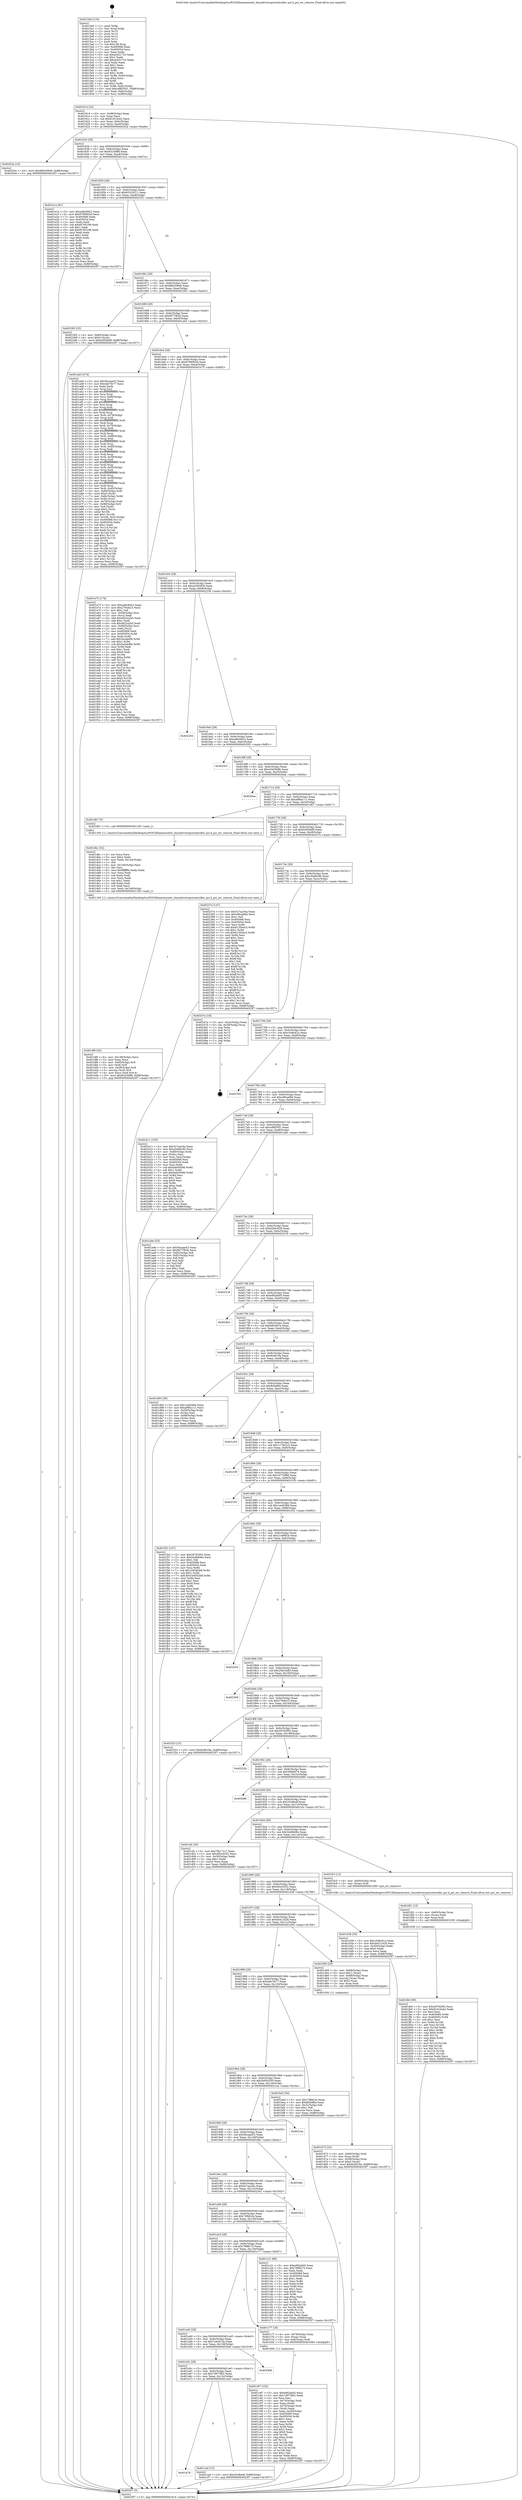digraph "0x4015a0" {
  label = "0x4015a0 (/mnt/c/Users/mathe/Desktop/tcc/POCII/binaries/extr_linuxdriverspcicontroller..pci.h_pci_iov_remove_Final-ollvm.out::main(0))"
  labelloc = "t"
  node[shape=record]

  Entry [label="",width=0.3,height=0.3,shape=circle,fillcolor=black,style=filled]
  "0x401614" [label="{
     0x401614 [32]\l
     | [instrs]\l
     &nbsp;&nbsp;0x401614 \<+6\>: mov -0x88(%rbp),%eax\l
     &nbsp;&nbsp;0x40161a \<+2\>: mov %eax,%ecx\l
     &nbsp;&nbsp;0x40161c \<+6\>: sub $0x81d10a42,%ecx\l
     &nbsp;&nbsp;0x401622 \<+6\>: mov %eax,-0x9c(%rbp)\l
     &nbsp;&nbsp;0x401628 \<+6\>: mov %ecx,-0xa0(%rbp)\l
     &nbsp;&nbsp;0x40162e \<+6\>: je 000000000040203a \<main+0xa9a\>\l
  }"]
  "0x40203a" [label="{
     0x40203a [15]\l
     | [instrs]\l
     &nbsp;&nbsp;0x40203a \<+10\>: movl $0x88b35849,-0x88(%rbp)\l
     &nbsp;&nbsp;0x402044 \<+5\>: jmp 00000000004025f7 \<main+0x1057\>\l
  }"]
  "0x401634" [label="{
     0x401634 [28]\l
     | [instrs]\l
     &nbsp;&nbsp;0x401634 \<+5\>: jmp 0000000000401639 \<main+0x99\>\l
     &nbsp;&nbsp;0x401639 \<+6\>: mov -0x9c(%rbp),%eax\l
     &nbsp;&nbsp;0x40163f \<+5\>: sub $0x83250ff4,%eax\l
     &nbsp;&nbsp;0x401644 \<+6\>: mov %eax,-0xa4(%rbp)\l
     &nbsp;&nbsp;0x40164a \<+6\>: je 0000000000401e1a \<main+0x87a\>\l
  }"]
  Exit [label="",width=0.3,height=0.3,shape=circle,fillcolor=black,style=filled,peripheries=2]
  "0x401e1a" [label="{
     0x401e1a [91]\l
     | [instrs]\l
     &nbsp;&nbsp;0x401e1a \<+5\>: mov $0xa48c6822,%eax\l
     &nbsp;&nbsp;0x401e1f \<+5\>: mov $0x9798903d,%ecx\l
     &nbsp;&nbsp;0x401e24 \<+7\>: mov 0x405068,%edx\l
     &nbsp;&nbsp;0x401e2b \<+7\>: mov 0x405054,%esi\l
     &nbsp;&nbsp;0x401e32 \<+2\>: mov %edx,%edi\l
     &nbsp;&nbsp;0x401e34 \<+6\>: sub $0xf4785198,%edi\l
     &nbsp;&nbsp;0x401e3a \<+3\>: sub $0x1,%edi\l
     &nbsp;&nbsp;0x401e3d \<+6\>: add $0xf4785198,%edi\l
     &nbsp;&nbsp;0x401e43 \<+3\>: imul %edi,%edx\l
     &nbsp;&nbsp;0x401e46 \<+3\>: and $0x1,%edx\l
     &nbsp;&nbsp;0x401e49 \<+3\>: cmp $0x0,%edx\l
     &nbsp;&nbsp;0x401e4c \<+4\>: sete %r8b\l
     &nbsp;&nbsp;0x401e50 \<+3\>: cmp $0xa,%esi\l
     &nbsp;&nbsp;0x401e53 \<+4\>: setl %r9b\l
     &nbsp;&nbsp;0x401e57 \<+3\>: mov %r8b,%r10b\l
     &nbsp;&nbsp;0x401e5a \<+3\>: and %r9b,%r10b\l
     &nbsp;&nbsp;0x401e5d \<+3\>: xor %r9b,%r8b\l
     &nbsp;&nbsp;0x401e60 \<+3\>: or %r8b,%r10b\l
     &nbsp;&nbsp;0x401e63 \<+4\>: test $0x1,%r10b\l
     &nbsp;&nbsp;0x401e67 \<+3\>: cmovne %ecx,%eax\l
     &nbsp;&nbsp;0x401e6a \<+6\>: mov %eax,-0x88(%rbp)\l
     &nbsp;&nbsp;0x401e70 \<+5\>: jmp 00000000004025f7 \<main+0x1057\>\l
  }"]
  "0x401650" [label="{
     0x401650 [28]\l
     | [instrs]\l
     &nbsp;&nbsp;0x401650 \<+5\>: jmp 0000000000401655 \<main+0xb5\>\l
     &nbsp;&nbsp;0x401655 \<+6\>: mov -0x9c(%rbp),%eax\l
     &nbsp;&nbsp;0x40165b \<+5\>: sub $0x83319211,%eax\l
     &nbsp;&nbsp;0x401660 \<+6\>: mov %eax,-0xa8(%rbp)\l
     &nbsp;&nbsp;0x401666 \<+6\>: je 0000000000402351 \<main+0xdb1\>\l
  }"]
  "0x401fe0" [label="{
     0x401fe0 [90]\l
     | [instrs]\l
     &nbsp;&nbsp;0x401fe0 \<+5\>: mov $0x29762f55,%ecx\l
     &nbsp;&nbsp;0x401fe5 \<+5\>: mov $0x81d10a42,%edx\l
     &nbsp;&nbsp;0x401fea \<+2\>: xor %esi,%esi\l
     &nbsp;&nbsp;0x401fec \<+8\>: mov 0x405068,%r8d\l
     &nbsp;&nbsp;0x401ff4 \<+8\>: mov 0x405054,%r9d\l
     &nbsp;&nbsp;0x401ffc \<+3\>: sub $0x1,%esi\l
     &nbsp;&nbsp;0x401fff \<+3\>: mov %r8d,%r10d\l
     &nbsp;&nbsp;0x402002 \<+3\>: add %esi,%r10d\l
     &nbsp;&nbsp;0x402005 \<+4\>: imul %r10d,%r8d\l
     &nbsp;&nbsp;0x402009 \<+4\>: and $0x1,%r8d\l
     &nbsp;&nbsp;0x40200d \<+4\>: cmp $0x0,%r8d\l
     &nbsp;&nbsp;0x402011 \<+4\>: sete %r11b\l
     &nbsp;&nbsp;0x402015 \<+4\>: cmp $0xa,%r9d\l
     &nbsp;&nbsp;0x402019 \<+3\>: setl %bl\l
     &nbsp;&nbsp;0x40201c \<+3\>: mov %r11b,%r14b\l
     &nbsp;&nbsp;0x40201f \<+3\>: and %bl,%r14b\l
     &nbsp;&nbsp;0x402022 \<+3\>: xor %bl,%r11b\l
     &nbsp;&nbsp;0x402025 \<+3\>: or %r11b,%r14b\l
     &nbsp;&nbsp;0x402028 \<+4\>: test $0x1,%r14b\l
     &nbsp;&nbsp;0x40202c \<+3\>: cmovne %edx,%ecx\l
     &nbsp;&nbsp;0x40202f \<+6\>: mov %ecx,-0x88(%rbp)\l
     &nbsp;&nbsp;0x402035 \<+5\>: jmp 00000000004025f7 \<main+0x1057\>\l
  }"]
  "0x402351" [label="{
     0x402351\l
  }", style=dashed]
  "0x40166c" [label="{
     0x40166c [28]\l
     | [instrs]\l
     &nbsp;&nbsp;0x40166c \<+5\>: jmp 0000000000401671 \<main+0xd1\>\l
     &nbsp;&nbsp;0x401671 \<+6\>: mov -0x9c(%rbp),%eax\l
     &nbsp;&nbsp;0x401677 \<+5\>: sub $0x88b35849,%eax\l
     &nbsp;&nbsp;0x40167c \<+6\>: mov %eax,-0xac(%rbp)\l
     &nbsp;&nbsp;0x401682 \<+6\>: je 0000000000402365 \<main+0xdc5\>\l
  }"]
  "0x401fd1" [label="{
     0x401fd1 [15]\l
     | [instrs]\l
     &nbsp;&nbsp;0x401fd1 \<+4\>: mov -0x60(%rbp),%rax\l
     &nbsp;&nbsp;0x401fd5 \<+3\>: mov (%rax),%rax\l
     &nbsp;&nbsp;0x401fd8 \<+3\>: mov %rax,%rdi\l
     &nbsp;&nbsp;0x401fdb \<+5\>: call 0000000000401030 \<free@plt\>\l
     | [calls]\l
     &nbsp;&nbsp;0x401030 \{1\} (unknown)\l
  }"]
  "0x402365" [label="{
     0x402365 [25]\l
     | [instrs]\l
     &nbsp;&nbsp;0x402365 \<+4\>: mov -0x80(%rbp),%rax\l
     &nbsp;&nbsp;0x402369 \<+6\>: movl $0x0,(%rax)\l
     &nbsp;&nbsp;0x40236f \<+10\>: movl $0xb285ebf8,-0x88(%rbp)\l
     &nbsp;&nbsp;0x402379 \<+5\>: jmp 00000000004025f7 \<main+0x1057\>\l
  }"]
  "0x401688" [label="{
     0x401688 [28]\l
     | [instrs]\l
     &nbsp;&nbsp;0x401688 \<+5\>: jmp 000000000040168d \<main+0xed\>\l
     &nbsp;&nbsp;0x40168d \<+6\>: mov -0x9c(%rbp),%eax\l
     &nbsp;&nbsp;0x401693 \<+5\>: sub $0x9677f63b,%eax\l
     &nbsp;&nbsp;0x401698 \<+6\>: mov %eax,-0xb0(%rbp)\l
     &nbsp;&nbsp;0x40169e \<+6\>: je 0000000000401ad3 \<main+0x533\>\l
  }"]
  "0x401df0" [label="{
     0x401df0 [42]\l
     | [instrs]\l
     &nbsp;&nbsp;0x401df0 \<+6\>: mov -0x148(%rbp),%ecx\l
     &nbsp;&nbsp;0x401df6 \<+3\>: imul %eax,%ecx\l
     &nbsp;&nbsp;0x401df9 \<+4\>: mov -0x60(%rbp),%r8\l
     &nbsp;&nbsp;0x401dfd \<+3\>: mov (%r8),%r8\l
     &nbsp;&nbsp;0x401e00 \<+4\>: mov -0x58(%rbp),%r9\l
     &nbsp;&nbsp;0x401e04 \<+3\>: movslq (%r9),%r9\l
     &nbsp;&nbsp;0x401e07 \<+4\>: mov %ecx,(%r8,%r9,4)\l
     &nbsp;&nbsp;0x401e0b \<+10\>: movl $0x83250ff4,-0x88(%rbp)\l
     &nbsp;&nbsp;0x401e15 \<+5\>: jmp 00000000004025f7 \<main+0x1057\>\l
  }"]
  "0x401ad3" [label="{
     0x401ad3 [274]\l
     | [instrs]\l
     &nbsp;&nbsp;0x401ad3 \<+5\>: mov $0x5bcaae53,%eax\l
     &nbsp;&nbsp;0x401ad8 \<+5\>: mov $0x4eb7fe77,%ecx\l
     &nbsp;&nbsp;0x401add \<+2\>: xor %edx,%edx\l
     &nbsp;&nbsp;0x401adf \<+3\>: mov %rsp,%rsi\l
     &nbsp;&nbsp;0x401ae2 \<+4\>: add $0xfffffffffffffff0,%rsi\l
     &nbsp;&nbsp;0x401ae6 \<+3\>: mov %rsi,%rsp\l
     &nbsp;&nbsp;0x401ae9 \<+4\>: mov %rsi,-0x80(%rbp)\l
     &nbsp;&nbsp;0x401aed \<+3\>: mov %rsp,%rsi\l
     &nbsp;&nbsp;0x401af0 \<+4\>: add $0xfffffffffffffff0,%rsi\l
     &nbsp;&nbsp;0x401af4 \<+3\>: mov %rsi,%rsp\l
     &nbsp;&nbsp;0x401af7 \<+3\>: mov %rsp,%rdi\l
     &nbsp;&nbsp;0x401afa \<+4\>: add $0xfffffffffffffff0,%rdi\l
     &nbsp;&nbsp;0x401afe \<+3\>: mov %rdi,%rsp\l
     &nbsp;&nbsp;0x401b01 \<+4\>: mov %rdi,-0x78(%rbp)\l
     &nbsp;&nbsp;0x401b05 \<+3\>: mov %rsp,%rdi\l
     &nbsp;&nbsp;0x401b08 \<+4\>: add $0xfffffffffffffff0,%rdi\l
     &nbsp;&nbsp;0x401b0c \<+3\>: mov %rdi,%rsp\l
     &nbsp;&nbsp;0x401b0f \<+4\>: mov %rdi,-0x70(%rbp)\l
     &nbsp;&nbsp;0x401b13 \<+3\>: mov %rsp,%rdi\l
     &nbsp;&nbsp;0x401b16 \<+4\>: add $0xfffffffffffffff0,%rdi\l
     &nbsp;&nbsp;0x401b1a \<+3\>: mov %rdi,%rsp\l
     &nbsp;&nbsp;0x401b1d \<+4\>: mov %rdi,-0x68(%rbp)\l
     &nbsp;&nbsp;0x401b21 \<+3\>: mov %rsp,%rdi\l
     &nbsp;&nbsp;0x401b24 \<+4\>: add $0xfffffffffffffff0,%rdi\l
     &nbsp;&nbsp;0x401b28 \<+3\>: mov %rdi,%rsp\l
     &nbsp;&nbsp;0x401b2b \<+4\>: mov %rdi,-0x60(%rbp)\l
     &nbsp;&nbsp;0x401b2f \<+3\>: mov %rsp,%rdi\l
     &nbsp;&nbsp;0x401b32 \<+4\>: add $0xfffffffffffffff0,%rdi\l
     &nbsp;&nbsp;0x401b36 \<+3\>: mov %rdi,%rsp\l
     &nbsp;&nbsp;0x401b39 \<+4\>: mov %rdi,-0x58(%rbp)\l
     &nbsp;&nbsp;0x401b3d \<+3\>: mov %rsp,%rdi\l
     &nbsp;&nbsp;0x401b40 \<+4\>: add $0xfffffffffffffff0,%rdi\l
     &nbsp;&nbsp;0x401b44 \<+3\>: mov %rdi,%rsp\l
     &nbsp;&nbsp;0x401b47 \<+4\>: mov %rdi,-0x50(%rbp)\l
     &nbsp;&nbsp;0x401b4b \<+3\>: mov %rsp,%rdi\l
     &nbsp;&nbsp;0x401b4e \<+4\>: add $0xfffffffffffffff0,%rdi\l
     &nbsp;&nbsp;0x401b52 \<+3\>: mov %rdi,%rsp\l
     &nbsp;&nbsp;0x401b55 \<+4\>: mov %rdi,-0x48(%rbp)\l
     &nbsp;&nbsp;0x401b59 \<+3\>: mov %rsp,%rdi\l
     &nbsp;&nbsp;0x401b5c \<+4\>: add $0xfffffffffffffff0,%rdi\l
     &nbsp;&nbsp;0x401b60 \<+3\>: mov %rdi,%rsp\l
     &nbsp;&nbsp;0x401b63 \<+4\>: mov %rdi,-0x40(%rbp)\l
     &nbsp;&nbsp;0x401b67 \<+4\>: mov -0x80(%rbp),%rdi\l
     &nbsp;&nbsp;0x401b6b \<+6\>: movl $0x0,(%rdi)\l
     &nbsp;&nbsp;0x401b71 \<+7\>: mov -0x8c(%rbp),%r8d\l
     &nbsp;&nbsp;0x401b78 \<+3\>: mov %r8d,(%rsi)\l
     &nbsp;&nbsp;0x401b7b \<+4\>: mov -0x78(%rbp),%rdi\l
     &nbsp;&nbsp;0x401b7f \<+7\>: mov -0x98(%rbp),%r9\l
     &nbsp;&nbsp;0x401b86 \<+3\>: mov %r9,(%rdi)\l
     &nbsp;&nbsp;0x401b89 \<+3\>: cmpl $0x2,(%rsi)\l
     &nbsp;&nbsp;0x401b8c \<+4\>: setne %r10b\l
     &nbsp;&nbsp;0x401b90 \<+4\>: and $0x1,%r10b\l
     &nbsp;&nbsp;0x401b94 \<+4\>: mov %r10b,-0x31(%rbp)\l
     &nbsp;&nbsp;0x401b98 \<+8\>: mov 0x405068,%r11d\l
     &nbsp;&nbsp;0x401ba0 \<+7\>: mov 0x405054,%ebx\l
     &nbsp;&nbsp;0x401ba7 \<+3\>: sub $0x1,%edx\l
     &nbsp;&nbsp;0x401baa \<+3\>: mov %r11d,%r14d\l
     &nbsp;&nbsp;0x401bad \<+3\>: add %edx,%r14d\l
     &nbsp;&nbsp;0x401bb0 \<+4\>: imul %r14d,%r11d\l
     &nbsp;&nbsp;0x401bb4 \<+4\>: and $0x1,%r11d\l
     &nbsp;&nbsp;0x401bb8 \<+4\>: cmp $0x0,%r11d\l
     &nbsp;&nbsp;0x401bbc \<+4\>: sete %r10b\l
     &nbsp;&nbsp;0x401bc0 \<+3\>: cmp $0xa,%ebx\l
     &nbsp;&nbsp;0x401bc3 \<+4\>: setl %r15b\l
     &nbsp;&nbsp;0x401bc7 \<+3\>: mov %r10b,%r12b\l
     &nbsp;&nbsp;0x401bca \<+3\>: and %r15b,%r12b\l
     &nbsp;&nbsp;0x401bcd \<+3\>: xor %r15b,%r10b\l
     &nbsp;&nbsp;0x401bd0 \<+3\>: or %r10b,%r12b\l
     &nbsp;&nbsp;0x401bd3 \<+4\>: test $0x1,%r12b\l
     &nbsp;&nbsp;0x401bd7 \<+3\>: cmovne %ecx,%eax\l
     &nbsp;&nbsp;0x401bda \<+6\>: mov %eax,-0x88(%rbp)\l
     &nbsp;&nbsp;0x401be0 \<+5\>: jmp 00000000004025f7 \<main+0x1057\>\l
  }"]
  "0x4016a4" [label="{
     0x4016a4 [28]\l
     | [instrs]\l
     &nbsp;&nbsp;0x4016a4 \<+5\>: jmp 00000000004016a9 \<main+0x109\>\l
     &nbsp;&nbsp;0x4016a9 \<+6\>: mov -0x9c(%rbp),%eax\l
     &nbsp;&nbsp;0x4016af \<+5\>: sub $0x9798903d,%eax\l
     &nbsp;&nbsp;0x4016b4 \<+6\>: mov %eax,-0xb4(%rbp)\l
     &nbsp;&nbsp;0x4016ba \<+6\>: je 0000000000401e75 \<main+0x8d5\>\l
  }"]
  "0x401dbc" [label="{
     0x401dbc [52]\l
     | [instrs]\l
     &nbsp;&nbsp;0x401dbc \<+2\>: xor %ecx,%ecx\l
     &nbsp;&nbsp;0x401dbe \<+5\>: mov $0x2,%edx\l
     &nbsp;&nbsp;0x401dc3 \<+6\>: mov %edx,-0x144(%rbp)\l
     &nbsp;&nbsp;0x401dc9 \<+1\>: cltd\l
     &nbsp;&nbsp;0x401dca \<+6\>: mov -0x144(%rbp),%esi\l
     &nbsp;&nbsp;0x401dd0 \<+2\>: idiv %esi\l
     &nbsp;&nbsp;0x401dd2 \<+6\>: imul $0xfffffffe,%edx,%edx\l
     &nbsp;&nbsp;0x401dd8 \<+2\>: mov %ecx,%edi\l
     &nbsp;&nbsp;0x401dda \<+2\>: sub %edx,%edi\l
     &nbsp;&nbsp;0x401ddc \<+2\>: mov %ecx,%edx\l
     &nbsp;&nbsp;0x401dde \<+3\>: sub $0x1,%edx\l
     &nbsp;&nbsp;0x401de1 \<+2\>: add %edx,%edi\l
     &nbsp;&nbsp;0x401de3 \<+2\>: sub %edi,%ecx\l
     &nbsp;&nbsp;0x401de5 \<+6\>: mov %ecx,-0x148(%rbp)\l
     &nbsp;&nbsp;0x401deb \<+5\>: call 0000000000401160 \<next_i\>\l
     | [calls]\l
     &nbsp;&nbsp;0x401160 \{1\} (/mnt/c/Users/mathe/Desktop/tcc/POCII/binaries/extr_linuxdriverspcicontroller..pci.h_pci_iov_remove_Final-ollvm.out::next_i)\l
  }"]
  "0x401e75" [label="{
     0x401e75 [174]\l
     | [instrs]\l
     &nbsp;&nbsp;0x401e75 \<+5\>: mov $0xa48c6822,%eax\l
     &nbsp;&nbsp;0x401e7a \<+5\>: mov $0x279cfa15,%ecx\l
     &nbsp;&nbsp;0x401e7f \<+2\>: mov $0x1,%dl\l
     &nbsp;&nbsp;0x401e81 \<+4\>: mov -0x58(%rbp),%rsi\l
     &nbsp;&nbsp;0x401e85 \<+2\>: mov (%rsi),%edi\l
     &nbsp;&nbsp;0x401e87 \<+6\>: add $0x4922a2b5,%edi\l
     &nbsp;&nbsp;0x401e8d \<+3\>: add $0x1,%edi\l
     &nbsp;&nbsp;0x401e90 \<+6\>: sub $0x4922a2b5,%edi\l
     &nbsp;&nbsp;0x401e96 \<+4\>: mov -0x58(%rbp),%rsi\l
     &nbsp;&nbsp;0x401e9a \<+2\>: mov %edi,(%rsi)\l
     &nbsp;&nbsp;0x401e9c \<+7\>: mov 0x405068,%edi\l
     &nbsp;&nbsp;0x401ea3 \<+8\>: mov 0x405054,%r8d\l
     &nbsp;&nbsp;0x401eab \<+3\>: mov %edi,%r9d\l
     &nbsp;&nbsp;0x401eae \<+7\>: add $0x3a2ab9f4,%r9d\l
     &nbsp;&nbsp;0x401eb5 \<+4\>: sub $0x1,%r9d\l
     &nbsp;&nbsp;0x401eb9 \<+7\>: sub $0x3a2ab9f4,%r9d\l
     &nbsp;&nbsp;0x401ec0 \<+4\>: imul %r9d,%edi\l
     &nbsp;&nbsp;0x401ec4 \<+3\>: and $0x1,%edi\l
     &nbsp;&nbsp;0x401ec7 \<+3\>: cmp $0x0,%edi\l
     &nbsp;&nbsp;0x401eca \<+4\>: sete %r10b\l
     &nbsp;&nbsp;0x401ece \<+4\>: cmp $0xa,%r8d\l
     &nbsp;&nbsp;0x401ed2 \<+4\>: setl %r11b\l
     &nbsp;&nbsp;0x401ed6 \<+3\>: mov %r10b,%bl\l
     &nbsp;&nbsp;0x401ed9 \<+3\>: xor $0xff,%bl\l
     &nbsp;&nbsp;0x401edc \<+3\>: mov %r11b,%r14b\l
     &nbsp;&nbsp;0x401edf \<+4\>: xor $0xff,%r14b\l
     &nbsp;&nbsp;0x401ee3 \<+3\>: xor $0x0,%dl\l
     &nbsp;&nbsp;0x401ee6 \<+3\>: mov %bl,%r15b\l
     &nbsp;&nbsp;0x401ee9 \<+4\>: and $0x0,%r15b\l
     &nbsp;&nbsp;0x401eed \<+3\>: and %dl,%r10b\l
     &nbsp;&nbsp;0x401ef0 \<+3\>: mov %r14b,%r12b\l
     &nbsp;&nbsp;0x401ef3 \<+4\>: and $0x0,%r12b\l
     &nbsp;&nbsp;0x401ef7 \<+3\>: and %dl,%r11b\l
     &nbsp;&nbsp;0x401efa \<+3\>: or %r10b,%r15b\l
     &nbsp;&nbsp;0x401efd \<+3\>: or %r11b,%r12b\l
     &nbsp;&nbsp;0x401f00 \<+3\>: xor %r12b,%r15b\l
     &nbsp;&nbsp;0x401f03 \<+3\>: or %r14b,%bl\l
     &nbsp;&nbsp;0x401f06 \<+3\>: xor $0xff,%bl\l
     &nbsp;&nbsp;0x401f09 \<+3\>: or $0x0,%dl\l
     &nbsp;&nbsp;0x401f0c \<+2\>: and %dl,%bl\l
     &nbsp;&nbsp;0x401f0e \<+3\>: or %bl,%r15b\l
     &nbsp;&nbsp;0x401f11 \<+4\>: test $0x1,%r15b\l
     &nbsp;&nbsp;0x401f15 \<+3\>: cmovne %ecx,%eax\l
     &nbsp;&nbsp;0x401f18 \<+6\>: mov %eax,-0x88(%rbp)\l
     &nbsp;&nbsp;0x401f1e \<+5\>: jmp 00000000004025f7 \<main+0x1057\>\l
  }"]
  "0x4016c0" [label="{
     0x4016c0 [28]\l
     | [instrs]\l
     &nbsp;&nbsp;0x4016c0 \<+5\>: jmp 00000000004016c5 \<main+0x125\>\l
     &nbsp;&nbsp;0x4016c5 \<+6\>: mov -0x9c(%rbp),%eax\l
     &nbsp;&nbsp;0x4016cb \<+5\>: sub $0xa2392830,%eax\l
     &nbsp;&nbsp;0x4016d0 \<+6\>: mov %eax,-0xb8(%rbp)\l
     &nbsp;&nbsp;0x4016d6 \<+6\>: je 0000000000402254 \<main+0xcb4\>\l
  }"]
  "0x401d73" [label="{
     0x401d73 [32]\l
     | [instrs]\l
     &nbsp;&nbsp;0x401d73 \<+4\>: mov -0x60(%rbp),%rdi\l
     &nbsp;&nbsp;0x401d77 \<+3\>: mov %rax,(%rdi)\l
     &nbsp;&nbsp;0x401d7a \<+4\>: mov -0x58(%rbp),%rax\l
     &nbsp;&nbsp;0x401d7e \<+6\>: movl $0x0,(%rax)\l
     &nbsp;&nbsp;0x401d84 \<+10\>: movl $0x6c8018a,-0x88(%rbp)\l
     &nbsp;&nbsp;0x401d8e \<+5\>: jmp 00000000004025f7 \<main+0x1057\>\l
  }"]
  "0x402254" [label="{
     0x402254\l
  }", style=dashed]
  "0x4016dc" [label="{
     0x4016dc [28]\l
     | [instrs]\l
     &nbsp;&nbsp;0x4016dc \<+5\>: jmp 00000000004016e1 \<main+0x141\>\l
     &nbsp;&nbsp;0x4016e1 \<+6\>: mov -0x9c(%rbp),%eax\l
     &nbsp;&nbsp;0x4016e7 \<+5\>: sub $0xa48c6822,%eax\l
     &nbsp;&nbsp;0x4016ec \<+6\>: mov %eax,-0xbc(%rbp)\l
     &nbsp;&nbsp;0x4016f2 \<+6\>: je 0000000000402501 \<main+0xf61\>\l
  }"]
  "0x401a78" [label="{
     0x401a78\l
  }", style=dashed]
  "0x402501" [label="{
     0x402501\l
  }", style=dashed]
  "0x4016f8" [label="{
     0x4016f8 [28]\l
     | [instrs]\l
     &nbsp;&nbsp;0x4016f8 \<+5\>: jmp 00000000004016fd \<main+0x15d\>\l
     &nbsp;&nbsp;0x4016fd \<+6\>: mov -0x9c(%rbp),%eax\l
     &nbsp;&nbsp;0x401703 \<+5\>: sub $0xa5429e8b,%eax\l
     &nbsp;&nbsp;0x401708 \<+6\>: mov %eax,-0xc0(%rbp)\l
     &nbsp;&nbsp;0x40170e \<+6\>: je 00000000004020aa \<main+0xb0a\>\l
  }"]
  "0x401ced" [label="{
     0x401ced [15]\l
     | [instrs]\l
     &nbsp;&nbsp;0x401ced \<+10\>: movl $0x33cf6a4f,-0x88(%rbp)\l
     &nbsp;&nbsp;0x401cf7 \<+5\>: jmp 00000000004025f7 \<main+0x1057\>\l
  }"]
  "0x4020aa" [label="{
     0x4020aa\l
  }", style=dashed]
  "0x401714" [label="{
     0x401714 [28]\l
     | [instrs]\l
     &nbsp;&nbsp;0x401714 \<+5\>: jmp 0000000000401719 \<main+0x179\>\l
     &nbsp;&nbsp;0x401719 \<+6\>: mov -0x9c(%rbp),%eax\l
     &nbsp;&nbsp;0x40171f \<+5\>: sub $0xa9f0a111,%eax\l
     &nbsp;&nbsp;0x401724 \<+6\>: mov %eax,-0xc4(%rbp)\l
     &nbsp;&nbsp;0x40172a \<+6\>: je 0000000000401db7 \<main+0x817\>\l
  }"]
  "0x401a5c" [label="{
     0x401a5c [28]\l
     | [instrs]\l
     &nbsp;&nbsp;0x401a5c \<+5\>: jmp 0000000000401a61 \<main+0x4c1\>\l
     &nbsp;&nbsp;0x401a61 \<+6\>: mov -0x9c(%rbp),%eax\l
     &nbsp;&nbsp;0x401a67 \<+5\>: sub $0x7d973f02,%eax\l
     &nbsp;&nbsp;0x401a6c \<+6\>: mov %eax,-0x13c(%rbp)\l
     &nbsp;&nbsp;0x401a72 \<+6\>: je 0000000000401ced \<main+0x74d\>\l
  }"]
  "0x401db7" [label="{
     0x401db7 [5]\l
     | [instrs]\l
     &nbsp;&nbsp;0x401db7 \<+5\>: call 0000000000401160 \<next_i\>\l
     | [calls]\l
     &nbsp;&nbsp;0x401160 \{1\} (/mnt/c/Users/mathe/Desktop/tcc/POCII/binaries/extr_linuxdriverspcicontroller..pci.h_pci_iov_remove_Final-ollvm.out::next_i)\l
  }"]
  "0x401730" [label="{
     0x401730 [28]\l
     | [instrs]\l
     &nbsp;&nbsp;0x401730 \<+5\>: jmp 0000000000401735 \<main+0x195\>\l
     &nbsp;&nbsp;0x401735 \<+6\>: mov -0x9c(%rbp),%eax\l
     &nbsp;&nbsp;0x40173b \<+5\>: sub $0xb285ebf8,%eax\l
     &nbsp;&nbsp;0x401740 \<+6\>: mov %eax,-0xc8(%rbp)\l
     &nbsp;&nbsp;0x401746 \<+6\>: je 000000000040237e \<main+0xdde\>\l
  }"]
  "0x4025b8" [label="{
     0x4025b8\l
  }", style=dashed]
  "0x40237e" [label="{
     0x40237e [147]\l
     | [instrs]\l
     &nbsp;&nbsp;0x40237e \<+5\>: mov $0x5c7aa34a,%eax\l
     &nbsp;&nbsp;0x402383 \<+5\>: mov $0xc89ca684,%ecx\l
     &nbsp;&nbsp;0x402388 \<+2\>: mov $0x1,%dl\l
     &nbsp;&nbsp;0x40238a \<+7\>: mov 0x405068,%esi\l
     &nbsp;&nbsp;0x402391 \<+7\>: mov 0x405054,%edi\l
     &nbsp;&nbsp;0x402398 \<+3\>: mov %esi,%r8d\l
     &nbsp;&nbsp;0x40239b \<+7\>: add $0x6135b4c3,%r8d\l
     &nbsp;&nbsp;0x4023a2 \<+4\>: sub $0x1,%r8d\l
     &nbsp;&nbsp;0x4023a6 \<+7\>: sub $0x6135b4c3,%r8d\l
     &nbsp;&nbsp;0x4023ad \<+4\>: imul %r8d,%esi\l
     &nbsp;&nbsp;0x4023b1 \<+3\>: and $0x1,%esi\l
     &nbsp;&nbsp;0x4023b4 \<+3\>: cmp $0x0,%esi\l
     &nbsp;&nbsp;0x4023b7 \<+4\>: sete %r9b\l
     &nbsp;&nbsp;0x4023bb \<+3\>: cmp $0xa,%edi\l
     &nbsp;&nbsp;0x4023be \<+4\>: setl %r10b\l
     &nbsp;&nbsp;0x4023c2 \<+3\>: mov %r9b,%r11b\l
     &nbsp;&nbsp;0x4023c5 \<+4\>: xor $0xff,%r11b\l
     &nbsp;&nbsp;0x4023c9 \<+3\>: mov %r10b,%bl\l
     &nbsp;&nbsp;0x4023cc \<+3\>: xor $0xff,%bl\l
     &nbsp;&nbsp;0x4023cf \<+3\>: xor $0x1,%dl\l
     &nbsp;&nbsp;0x4023d2 \<+3\>: mov %r11b,%r14b\l
     &nbsp;&nbsp;0x4023d5 \<+4\>: and $0xff,%r14b\l
     &nbsp;&nbsp;0x4023d9 \<+3\>: and %dl,%r9b\l
     &nbsp;&nbsp;0x4023dc \<+3\>: mov %bl,%r15b\l
     &nbsp;&nbsp;0x4023df \<+4\>: and $0xff,%r15b\l
     &nbsp;&nbsp;0x4023e3 \<+3\>: and %dl,%r10b\l
     &nbsp;&nbsp;0x4023e6 \<+3\>: or %r9b,%r14b\l
     &nbsp;&nbsp;0x4023e9 \<+3\>: or %r10b,%r15b\l
     &nbsp;&nbsp;0x4023ec \<+3\>: xor %r15b,%r14b\l
     &nbsp;&nbsp;0x4023ef \<+3\>: or %bl,%r11b\l
     &nbsp;&nbsp;0x4023f2 \<+4\>: xor $0xff,%r11b\l
     &nbsp;&nbsp;0x4023f6 \<+3\>: or $0x1,%dl\l
     &nbsp;&nbsp;0x4023f9 \<+3\>: and %dl,%r11b\l
     &nbsp;&nbsp;0x4023fc \<+3\>: or %r11b,%r14b\l
     &nbsp;&nbsp;0x4023ff \<+4\>: test $0x1,%r14b\l
     &nbsp;&nbsp;0x402403 \<+3\>: cmovne %ecx,%eax\l
     &nbsp;&nbsp;0x402406 \<+6\>: mov %eax,-0x88(%rbp)\l
     &nbsp;&nbsp;0x40240c \<+5\>: jmp 00000000004025f7 \<main+0x1057\>\l
  }"]
  "0x40174c" [label="{
     0x40174c [28]\l
     | [instrs]\l
     &nbsp;&nbsp;0x40174c \<+5\>: jmp 0000000000401751 \<main+0x1b1\>\l
     &nbsp;&nbsp;0x401751 \<+6\>: mov -0x9c(%rbp),%eax\l
     &nbsp;&nbsp;0x401757 \<+5\>: sub $0xc04d6c90,%eax\l
     &nbsp;&nbsp;0x40175c \<+6\>: mov %eax,-0xcc(%rbp)\l
     &nbsp;&nbsp;0x401762 \<+6\>: je 000000000040247a \<main+0xeda\>\l
  }"]
  "0x401c87" [label="{
     0x401c87 [102]\l
     | [instrs]\l
     &nbsp;&nbsp;0x401c87 \<+5\>: mov $0xe9f2ab05,%ecx\l
     &nbsp;&nbsp;0x401c8c \<+5\>: mov $0x7d973f02,%edx\l
     &nbsp;&nbsp;0x401c91 \<+2\>: xor %esi,%esi\l
     &nbsp;&nbsp;0x401c93 \<+4\>: mov -0x70(%rbp),%rdi\l
     &nbsp;&nbsp;0x401c97 \<+2\>: mov %eax,(%rdi)\l
     &nbsp;&nbsp;0x401c99 \<+4\>: mov -0x70(%rbp),%rdi\l
     &nbsp;&nbsp;0x401c9d \<+2\>: mov (%rdi),%eax\l
     &nbsp;&nbsp;0x401c9f \<+3\>: mov %eax,-0x30(%rbp)\l
     &nbsp;&nbsp;0x401ca2 \<+7\>: mov 0x405068,%eax\l
     &nbsp;&nbsp;0x401ca9 \<+8\>: mov 0x405054,%r8d\l
     &nbsp;&nbsp;0x401cb1 \<+3\>: sub $0x1,%esi\l
     &nbsp;&nbsp;0x401cb4 \<+3\>: mov %eax,%r9d\l
     &nbsp;&nbsp;0x401cb7 \<+3\>: add %esi,%r9d\l
     &nbsp;&nbsp;0x401cba \<+4\>: imul %r9d,%eax\l
     &nbsp;&nbsp;0x401cbe \<+3\>: and $0x1,%eax\l
     &nbsp;&nbsp;0x401cc1 \<+3\>: cmp $0x0,%eax\l
     &nbsp;&nbsp;0x401cc4 \<+4\>: sete %r10b\l
     &nbsp;&nbsp;0x401cc8 \<+4\>: cmp $0xa,%r8d\l
     &nbsp;&nbsp;0x401ccc \<+4\>: setl %r11b\l
     &nbsp;&nbsp;0x401cd0 \<+3\>: mov %r10b,%bl\l
     &nbsp;&nbsp;0x401cd3 \<+3\>: and %r11b,%bl\l
     &nbsp;&nbsp;0x401cd6 \<+3\>: xor %r11b,%r10b\l
     &nbsp;&nbsp;0x401cd9 \<+3\>: or %r10b,%bl\l
     &nbsp;&nbsp;0x401cdc \<+3\>: test $0x1,%bl\l
     &nbsp;&nbsp;0x401cdf \<+3\>: cmovne %edx,%ecx\l
     &nbsp;&nbsp;0x401ce2 \<+6\>: mov %ecx,-0x88(%rbp)\l
     &nbsp;&nbsp;0x401ce8 \<+5\>: jmp 00000000004025f7 \<main+0x1057\>\l
  }"]
  "0x40247a" [label="{
     0x40247a [18]\l
     | [instrs]\l
     &nbsp;&nbsp;0x40247a \<+3\>: mov -0x2c(%rbp),%eax\l
     &nbsp;&nbsp;0x40247d \<+4\>: lea -0x28(%rbp),%rsp\l
     &nbsp;&nbsp;0x402481 \<+1\>: pop %rbx\l
     &nbsp;&nbsp;0x402482 \<+2\>: pop %r12\l
     &nbsp;&nbsp;0x402484 \<+2\>: pop %r13\l
     &nbsp;&nbsp;0x402486 \<+2\>: pop %r14\l
     &nbsp;&nbsp;0x402488 \<+2\>: pop %r15\l
     &nbsp;&nbsp;0x40248a \<+1\>: pop %rbp\l
     &nbsp;&nbsp;0x40248b \<+1\>: ret\l
  }"]
  "0x401768" [label="{
     0x401768 [28]\l
     | [instrs]\l
     &nbsp;&nbsp;0x401768 \<+5\>: jmp 000000000040176d \<main+0x1cd\>\l
     &nbsp;&nbsp;0x40176d \<+6\>: mov -0x9c(%rbp),%eax\l
     &nbsp;&nbsp;0x401773 \<+5\>: sub $0xc548c61a,%eax\l
     &nbsp;&nbsp;0x401778 \<+6\>: mov %eax,-0xd0(%rbp)\l
     &nbsp;&nbsp;0x40177e \<+6\>: je 0000000000402342 \<main+0xda2\>\l
  }"]
  "0x401a40" [label="{
     0x401a40 [28]\l
     | [instrs]\l
     &nbsp;&nbsp;0x401a40 \<+5\>: jmp 0000000000401a45 \<main+0x4a5\>\l
     &nbsp;&nbsp;0x401a45 \<+6\>: mov -0x9c(%rbp),%eax\l
     &nbsp;&nbsp;0x401a4b \<+5\>: sub $0x7a4c612b,%eax\l
     &nbsp;&nbsp;0x401a50 \<+6\>: mov %eax,-0x138(%rbp)\l
     &nbsp;&nbsp;0x401a56 \<+6\>: je 00000000004025b8 \<main+0x1018\>\l
  }"]
  "0x402342" [label="{
     0x402342\l
  }", style=dashed]
  "0x401784" [label="{
     0x401784 [28]\l
     | [instrs]\l
     &nbsp;&nbsp;0x401784 \<+5\>: jmp 0000000000401789 \<main+0x1e9\>\l
     &nbsp;&nbsp;0x401789 \<+6\>: mov -0x9c(%rbp),%eax\l
     &nbsp;&nbsp;0x40178f \<+5\>: sub $0xc89ca684,%eax\l
     &nbsp;&nbsp;0x401794 \<+6\>: mov %eax,-0xd4(%rbp)\l
     &nbsp;&nbsp;0x40179a \<+6\>: je 0000000000402411 \<main+0xe71\>\l
  }"]
  "0x401c77" [label="{
     0x401c77 [16]\l
     | [instrs]\l
     &nbsp;&nbsp;0x401c77 \<+4\>: mov -0x78(%rbp),%rax\l
     &nbsp;&nbsp;0x401c7b \<+3\>: mov (%rax),%rax\l
     &nbsp;&nbsp;0x401c7e \<+4\>: mov 0x8(%rax),%rdi\l
     &nbsp;&nbsp;0x401c82 \<+5\>: call 0000000000401060 \<atoi@plt\>\l
     | [calls]\l
     &nbsp;&nbsp;0x401060 \{1\} (unknown)\l
  }"]
  "0x402411" [label="{
     0x402411 [105]\l
     | [instrs]\l
     &nbsp;&nbsp;0x402411 \<+5\>: mov $0x5c7aa34a,%eax\l
     &nbsp;&nbsp;0x402416 \<+5\>: mov $0xc04d6c90,%ecx\l
     &nbsp;&nbsp;0x40241b \<+4\>: mov -0x80(%rbp),%rdx\l
     &nbsp;&nbsp;0x40241f \<+2\>: mov (%rdx),%esi\l
     &nbsp;&nbsp;0x402421 \<+3\>: mov %esi,-0x2c(%rbp)\l
     &nbsp;&nbsp;0x402424 \<+7\>: mov 0x405068,%esi\l
     &nbsp;&nbsp;0x40242b \<+7\>: mov 0x405054,%edi\l
     &nbsp;&nbsp;0x402432 \<+3\>: mov %esi,%r8d\l
     &nbsp;&nbsp;0x402435 \<+7\>: sub $0xbeb50596,%r8d\l
     &nbsp;&nbsp;0x40243c \<+4\>: sub $0x1,%r8d\l
     &nbsp;&nbsp;0x402440 \<+7\>: add $0xbeb50596,%r8d\l
     &nbsp;&nbsp;0x402447 \<+4\>: imul %r8d,%esi\l
     &nbsp;&nbsp;0x40244b \<+3\>: and $0x1,%esi\l
     &nbsp;&nbsp;0x40244e \<+3\>: cmp $0x0,%esi\l
     &nbsp;&nbsp;0x402451 \<+4\>: sete %r9b\l
     &nbsp;&nbsp;0x402455 \<+3\>: cmp $0xa,%edi\l
     &nbsp;&nbsp;0x402458 \<+4\>: setl %r10b\l
     &nbsp;&nbsp;0x40245c \<+3\>: mov %r9b,%r11b\l
     &nbsp;&nbsp;0x40245f \<+3\>: and %r10b,%r11b\l
     &nbsp;&nbsp;0x402462 \<+3\>: xor %r10b,%r9b\l
     &nbsp;&nbsp;0x402465 \<+3\>: or %r9b,%r11b\l
     &nbsp;&nbsp;0x402468 \<+4\>: test $0x1,%r11b\l
     &nbsp;&nbsp;0x40246c \<+3\>: cmovne %ecx,%eax\l
     &nbsp;&nbsp;0x40246f \<+6\>: mov %eax,-0x88(%rbp)\l
     &nbsp;&nbsp;0x402475 \<+5\>: jmp 00000000004025f7 \<main+0x1057\>\l
  }"]
  "0x4017a0" [label="{
     0x4017a0 [28]\l
     | [instrs]\l
     &nbsp;&nbsp;0x4017a0 \<+5\>: jmp 00000000004017a5 \<main+0x205\>\l
     &nbsp;&nbsp;0x4017a5 \<+6\>: mov -0x9c(%rbp),%eax\l
     &nbsp;&nbsp;0x4017ab \<+5\>: sub $0xcd8f3501,%eax\l
     &nbsp;&nbsp;0x4017b0 \<+6\>: mov %eax,-0xd8(%rbp)\l
     &nbsp;&nbsp;0x4017b6 \<+6\>: je 0000000000401a9e \<main+0x4fe\>\l
  }"]
  "0x401a24" [label="{
     0x401a24 [28]\l
     | [instrs]\l
     &nbsp;&nbsp;0x401a24 \<+5\>: jmp 0000000000401a29 \<main+0x489\>\l
     &nbsp;&nbsp;0x401a29 \<+6\>: mov -0x9c(%rbp),%eax\l
     &nbsp;&nbsp;0x401a2f \<+5\>: sub $0x79f8fc75,%eax\l
     &nbsp;&nbsp;0x401a34 \<+6\>: mov %eax,-0x134(%rbp)\l
     &nbsp;&nbsp;0x401a3a \<+6\>: je 0000000000401c77 \<main+0x6d7\>\l
  }"]
  "0x401a9e" [label="{
     0x401a9e [53]\l
     | [instrs]\l
     &nbsp;&nbsp;0x401a9e \<+5\>: mov $0x5bcaae53,%eax\l
     &nbsp;&nbsp;0x401aa3 \<+5\>: mov $0x9677f63b,%ecx\l
     &nbsp;&nbsp;0x401aa8 \<+6\>: mov -0x82(%rbp),%dl\l
     &nbsp;&nbsp;0x401aae \<+7\>: mov -0x81(%rbp),%sil\l
     &nbsp;&nbsp;0x401ab5 \<+3\>: mov %dl,%dil\l
     &nbsp;&nbsp;0x401ab8 \<+3\>: and %sil,%dil\l
     &nbsp;&nbsp;0x401abb \<+3\>: xor %sil,%dl\l
     &nbsp;&nbsp;0x401abe \<+3\>: or %dl,%dil\l
     &nbsp;&nbsp;0x401ac1 \<+4\>: test $0x1,%dil\l
     &nbsp;&nbsp;0x401ac5 \<+3\>: cmovne %ecx,%eax\l
     &nbsp;&nbsp;0x401ac8 \<+6\>: mov %eax,-0x88(%rbp)\l
     &nbsp;&nbsp;0x401ace \<+5\>: jmp 00000000004025f7 \<main+0x1057\>\l
  }"]
  "0x4017bc" [label="{
     0x4017bc [28]\l
     | [instrs]\l
     &nbsp;&nbsp;0x4017bc \<+5\>: jmp 00000000004017c1 \<main+0x221\>\l
     &nbsp;&nbsp;0x4017c1 \<+6\>: mov -0x9c(%rbp),%eax\l
     &nbsp;&nbsp;0x4017c7 \<+5\>: sub $0xd2b6c628,%eax\l
     &nbsp;&nbsp;0x4017cc \<+6\>: mov %eax,-0xdc(%rbp)\l
     &nbsp;&nbsp;0x4017d2 \<+6\>: je 0000000000402318 \<main+0xd78\>\l
  }"]
  "0x4025f7" [label="{
     0x4025f7 [5]\l
     | [instrs]\l
     &nbsp;&nbsp;0x4025f7 \<+5\>: jmp 0000000000401614 \<main+0x74\>\l
  }"]
  "0x4015a0" [label="{
     0x4015a0 [116]\l
     | [instrs]\l
     &nbsp;&nbsp;0x4015a0 \<+1\>: push %rbp\l
     &nbsp;&nbsp;0x4015a1 \<+3\>: mov %rsp,%rbp\l
     &nbsp;&nbsp;0x4015a4 \<+2\>: push %r15\l
     &nbsp;&nbsp;0x4015a6 \<+2\>: push %r14\l
     &nbsp;&nbsp;0x4015a8 \<+2\>: push %r13\l
     &nbsp;&nbsp;0x4015aa \<+2\>: push %r12\l
     &nbsp;&nbsp;0x4015ac \<+1\>: push %rbx\l
     &nbsp;&nbsp;0x4015ad \<+7\>: sub $0x148,%rsp\l
     &nbsp;&nbsp;0x4015b4 \<+7\>: mov 0x405068,%eax\l
     &nbsp;&nbsp;0x4015bb \<+7\>: mov 0x405054,%ecx\l
     &nbsp;&nbsp;0x4015c2 \<+2\>: mov %eax,%edx\l
     &nbsp;&nbsp;0x4015c4 \<+6\>: sub $0xecb51723,%edx\l
     &nbsp;&nbsp;0x4015ca \<+3\>: sub $0x1,%edx\l
     &nbsp;&nbsp;0x4015cd \<+6\>: add $0xecb51723,%edx\l
     &nbsp;&nbsp;0x4015d3 \<+3\>: imul %edx,%eax\l
     &nbsp;&nbsp;0x4015d6 \<+3\>: and $0x1,%eax\l
     &nbsp;&nbsp;0x4015d9 \<+3\>: cmp $0x0,%eax\l
     &nbsp;&nbsp;0x4015dc \<+4\>: sete %r8b\l
     &nbsp;&nbsp;0x4015e0 \<+4\>: and $0x1,%r8b\l
     &nbsp;&nbsp;0x4015e4 \<+7\>: mov %r8b,-0x82(%rbp)\l
     &nbsp;&nbsp;0x4015eb \<+3\>: cmp $0xa,%ecx\l
     &nbsp;&nbsp;0x4015ee \<+4\>: setl %r8b\l
     &nbsp;&nbsp;0x4015f2 \<+4\>: and $0x1,%r8b\l
     &nbsp;&nbsp;0x4015f6 \<+7\>: mov %r8b,-0x81(%rbp)\l
     &nbsp;&nbsp;0x4015fd \<+10\>: movl $0xcd8f3501,-0x88(%rbp)\l
     &nbsp;&nbsp;0x401607 \<+6\>: mov %edi,-0x8c(%rbp)\l
     &nbsp;&nbsp;0x40160d \<+7\>: mov %rsi,-0x98(%rbp)\l
  }"]
  "0x401c21" [label="{
     0x401c21 [86]\l
     | [instrs]\l
     &nbsp;&nbsp;0x401c21 \<+5\>: mov $0xe9f2ab05,%eax\l
     &nbsp;&nbsp;0x401c26 \<+5\>: mov $0x79f8fc75,%ecx\l
     &nbsp;&nbsp;0x401c2b \<+2\>: xor %edx,%edx\l
     &nbsp;&nbsp;0x401c2d \<+7\>: mov 0x405068,%esi\l
     &nbsp;&nbsp;0x401c34 \<+7\>: mov 0x405054,%edi\l
     &nbsp;&nbsp;0x401c3b \<+3\>: sub $0x1,%edx\l
     &nbsp;&nbsp;0x401c3e \<+3\>: mov %esi,%r8d\l
     &nbsp;&nbsp;0x401c41 \<+3\>: add %edx,%r8d\l
     &nbsp;&nbsp;0x401c44 \<+4\>: imul %r8d,%esi\l
     &nbsp;&nbsp;0x401c48 \<+3\>: and $0x1,%esi\l
     &nbsp;&nbsp;0x401c4b \<+3\>: cmp $0x0,%esi\l
     &nbsp;&nbsp;0x401c4e \<+4\>: sete %r9b\l
     &nbsp;&nbsp;0x401c52 \<+3\>: cmp $0xa,%edi\l
     &nbsp;&nbsp;0x401c55 \<+4\>: setl %r10b\l
     &nbsp;&nbsp;0x401c59 \<+3\>: mov %r9b,%r11b\l
     &nbsp;&nbsp;0x401c5c \<+3\>: and %r10b,%r11b\l
     &nbsp;&nbsp;0x401c5f \<+3\>: xor %r10b,%r9b\l
     &nbsp;&nbsp;0x401c62 \<+3\>: or %r9b,%r11b\l
     &nbsp;&nbsp;0x401c65 \<+4\>: test $0x1,%r11b\l
     &nbsp;&nbsp;0x401c69 \<+3\>: cmovne %ecx,%eax\l
     &nbsp;&nbsp;0x401c6c \<+6\>: mov %eax,-0x88(%rbp)\l
     &nbsp;&nbsp;0x401c72 \<+5\>: jmp 00000000004025f7 \<main+0x1057\>\l
  }"]
  "0x401a08" [label="{
     0x401a08 [28]\l
     | [instrs]\l
     &nbsp;&nbsp;0x401a08 \<+5\>: jmp 0000000000401a0d \<main+0x46d\>\l
     &nbsp;&nbsp;0x401a0d \<+6\>: mov -0x9c(%rbp),%eax\l
     &nbsp;&nbsp;0x401a13 \<+5\>: sub $0x73f6fc2e,%eax\l
     &nbsp;&nbsp;0x401a18 \<+6\>: mov %eax,-0x130(%rbp)\l
     &nbsp;&nbsp;0x401a1e \<+6\>: je 0000000000401c21 \<main+0x681\>\l
  }"]
  "0x402318" [label="{
     0x402318\l
  }", style=dashed]
  "0x4017d8" [label="{
     0x4017d8 [28]\l
     | [instrs]\l
     &nbsp;&nbsp;0x4017d8 \<+5\>: jmp 00000000004017dd \<main+0x23d\>\l
     &nbsp;&nbsp;0x4017dd \<+6\>: mov -0x9c(%rbp),%eax\l
     &nbsp;&nbsp;0x4017e3 \<+5\>: sub $0xe9f2ab05,%eax\l
     &nbsp;&nbsp;0x4017e8 \<+6\>: mov %eax,-0xe0(%rbp)\l
     &nbsp;&nbsp;0x4017ee \<+6\>: je 00000000004024d1 \<main+0xf31\>\l
  }"]
  "0x4025e2" [label="{
     0x4025e2\l
  }", style=dashed]
  "0x4024d1" [label="{
     0x4024d1\l
  }", style=dashed]
  "0x4017f4" [label="{
     0x4017f4 [28]\l
     | [instrs]\l
     &nbsp;&nbsp;0x4017f4 \<+5\>: jmp 00000000004017f9 \<main+0x259\>\l
     &nbsp;&nbsp;0x4017f9 \<+6\>: mov -0x9c(%rbp),%eax\l
     &nbsp;&nbsp;0x4017ff \<+5\>: sub $0xfa83d01e,%eax\l
     &nbsp;&nbsp;0x401804 \<+6\>: mov %eax,-0xe4(%rbp)\l
     &nbsp;&nbsp;0x40180a \<+6\>: je 0000000000402049 \<main+0xaa9\>\l
  }"]
  "0x4019ec" [label="{
     0x4019ec [28]\l
     | [instrs]\l
     &nbsp;&nbsp;0x4019ec \<+5\>: jmp 00000000004019f1 \<main+0x451\>\l
     &nbsp;&nbsp;0x4019f1 \<+6\>: mov -0x9c(%rbp),%eax\l
     &nbsp;&nbsp;0x4019f7 \<+5\>: sub $0x5c7aa34a,%eax\l
     &nbsp;&nbsp;0x4019fc \<+6\>: mov %eax,-0x12c(%rbp)\l
     &nbsp;&nbsp;0x401a02 \<+6\>: je 00000000004025e2 \<main+0x1042\>\l
  }"]
  "0x402049" [label="{
     0x402049\l
  }", style=dashed]
  "0x401810" [label="{
     0x401810 [28]\l
     | [instrs]\l
     &nbsp;&nbsp;0x401810 \<+5\>: jmp 0000000000401815 \<main+0x275\>\l
     &nbsp;&nbsp;0x401815 \<+6\>: mov -0x9c(%rbp),%eax\l
     &nbsp;&nbsp;0x40181b \<+5\>: sub $0x6c8018a,%eax\l
     &nbsp;&nbsp;0x401820 \<+6\>: mov %eax,-0xe8(%rbp)\l
     &nbsp;&nbsp;0x401826 \<+6\>: je 0000000000401d93 \<main+0x7f3\>\l
  }"]
  "0x40248c" [label="{
     0x40248c\l
  }", style=dashed]
  "0x401d93" [label="{
     0x401d93 [36]\l
     | [instrs]\l
     &nbsp;&nbsp;0x401d93 \<+5\>: mov $0x1eaf2d9d,%eax\l
     &nbsp;&nbsp;0x401d98 \<+5\>: mov $0xa9f0a111,%ecx\l
     &nbsp;&nbsp;0x401d9d \<+4\>: mov -0x58(%rbp),%rdx\l
     &nbsp;&nbsp;0x401da1 \<+2\>: mov (%rdx),%esi\l
     &nbsp;&nbsp;0x401da3 \<+4\>: mov -0x68(%rbp),%rdx\l
     &nbsp;&nbsp;0x401da7 \<+2\>: cmp (%rdx),%esi\l
     &nbsp;&nbsp;0x401da9 \<+3\>: cmovl %ecx,%eax\l
     &nbsp;&nbsp;0x401dac \<+6\>: mov %eax,-0x88(%rbp)\l
     &nbsp;&nbsp;0x401db2 \<+5\>: jmp 00000000004025f7 \<main+0x1057\>\l
  }"]
  "0x40182c" [label="{
     0x40182c [28]\l
     | [instrs]\l
     &nbsp;&nbsp;0x40182c \<+5\>: jmp 0000000000401831 \<main+0x291\>\l
     &nbsp;&nbsp;0x401831 \<+6\>: mov -0x9c(%rbp),%eax\l
     &nbsp;&nbsp;0x401837 \<+5\>: sub $0xfb5b8be,%eax\l
     &nbsp;&nbsp;0x40183c \<+6\>: mov %eax,-0xec(%rbp)\l
     &nbsp;&nbsp;0x401842 \<+6\>: je 0000000000401c03 \<main+0x663\>\l
  }"]
  "0x4019d0" [label="{
     0x4019d0 [28]\l
     | [instrs]\l
     &nbsp;&nbsp;0x4019d0 \<+5\>: jmp 00000000004019d5 \<main+0x435\>\l
     &nbsp;&nbsp;0x4019d5 \<+6\>: mov -0x9c(%rbp),%eax\l
     &nbsp;&nbsp;0x4019db \<+5\>: sub $0x5bcaae53,%eax\l
     &nbsp;&nbsp;0x4019e0 \<+6\>: mov %eax,-0x128(%rbp)\l
     &nbsp;&nbsp;0x4019e6 \<+6\>: je 000000000040248c \<main+0xeec\>\l
  }"]
  "0x401c03" [label="{
     0x401c03\l
  }", style=dashed]
  "0x401848" [label="{
     0x401848 [28]\l
     | [instrs]\l
     &nbsp;&nbsp;0x401848 \<+5\>: jmp 000000000040184d \<main+0x2ad\>\l
     &nbsp;&nbsp;0x40184d \<+6\>: mov -0x9c(%rbp),%eax\l
     &nbsp;&nbsp;0x401853 \<+5\>: sub $0x117bb1c3,%eax\l
     &nbsp;&nbsp;0x401858 \<+6\>: mov %eax,-0xf0(%rbp)\l
     &nbsp;&nbsp;0x40185e \<+6\>: je 00000000004021f9 \<main+0xc59\>\l
  }"]
  "0x4021ea" [label="{
     0x4021ea\l
  }", style=dashed]
  "0x4021f9" [label="{
     0x4021f9\l
  }", style=dashed]
  "0x401864" [label="{
     0x401864 [28]\l
     | [instrs]\l
     &nbsp;&nbsp;0x401864 \<+5\>: jmp 0000000000401869 \<main+0x2c9\>\l
     &nbsp;&nbsp;0x401869 \<+6\>: mov -0x9c(%rbp),%eax\l
     &nbsp;&nbsp;0x40186f \<+5\>: sub $0x16776f9d,%eax\l
     &nbsp;&nbsp;0x401874 \<+6\>: mov %eax,-0xf4(%rbp)\l
     &nbsp;&nbsp;0x40187a \<+6\>: je 0000000000402105 \<main+0xb65\>\l
  }"]
  "0x4019b4" [label="{
     0x4019b4 [28]\l
     | [instrs]\l
     &nbsp;&nbsp;0x4019b4 \<+5\>: jmp 00000000004019b9 \<main+0x419\>\l
     &nbsp;&nbsp;0x4019b9 \<+6\>: mov -0x9c(%rbp),%eax\l
     &nbsp;&nbsp;0x4019bf \<+5\>: sub $0x5a954350,%eax\l
     &nbsp;&nbsp;0x4019c4 \<+6\>: mov %eax,-0x124(%rbp)\l
     &nbsp;&nbsp;0x4019ca \<+6\>: je 00000000004021ea \<main+0xc4a\>\l
  }"]
  "0x402105" [label="{
     0x402105\l
  }", style=dashed]
  "0x401880" [label="{
     0x401880 [28]\l
     | [instrs]\l
     &nbsp;&nbsp;0x401880 \<+5\>: jmp 0000000000401885 \<main+0x2e5\>\l
     &nbsp;&nbsp;0x401885 \<+6\>: mov -0x9c(%rbp),%eax\l
     &nbsp;&nbsp;0x40188b \<+5\>: sub $0x1eaf2d9d,%eax\l
     &nbsp;&nbsp;0x401890 \<+6\>: mov %eax,-0xf8(%rbp)\l
     &nbsp;&nbsp;0x401896 \<+6\>: je 0000000000401f32 \<main+0x992\>\l
  }"]
  "0x401be5" [label="{
     0x401be5 [30]\l
     | [instrs]\l
     &nbsp;&nbsp;0x401be5 \<+5\>: mov $0x73f6fc2e,%eax\l
     &nbsp;&nbsp;0x401bea \<+5\>: mov $0xfb5b8be,%ecx\l
     &nbsp;&nbsp;0x401bef \<+3\>: mov -0x31(%rbp),%dl\l
     &nbsp;&nbsp;0x401bf2 \<+3\>: test $0x1,%dl\l
     &nbsp;&nbsp;0x401bf5 \<+3\>: cmovne %ecx,%eax\l
     &nbsp;&nbsp;0x401bf8 \<+6\>: mov %eax,-0x88(%rbp)\l
     &nbsp;&nbsp;0x401bfe \<+5\>: jmp 00000000004025f7 \<main+0x1057\>\l
  }"]
  "0x401f32" [label="{
     0x401f32 [147]\l
     | [instrs]\l
     &nbsp;&nbsp;0x401f32 \<+5\>: mov $0x29762f55,%eax\l
     &nbsp;&nbsp;0x401f37 \<+5\>: mov $0x34d8406e,%ecx\l
     &nbsp;&nbsp;0x401f3c \<+2\>: mov $0x1,%dl\l
     &nbsp;&nbsp;0x401f3e \<+7\>: mov 0x405068,%esi\l
     &nbsp;&nbsp;0x401f45 \<+7\>: mov 0x405054,%edi\l
     &nbsp;&nbsp;0x401f4c \<+3\>: mov %esi,%r8d\l
     &nbsp;&nbsp;0x401f4f \<+7\>: sub $0x1b93b2b8,%r8d\l
     &nbsp;&nbsp;0x401f56 \<+4\>: sub $0x1,%r8d\l
     &nbsp;&nbsp;0x401f5a \<+7\>: add $0x1b93b2b8,%r8d\l
     &nbsp;&nbsp;0x401f61 \<+4\>: imul %r8d,%esi\l
     &nbsp;&nbsp;0x401f65 \<+3\>: and $0x1,%esi\l
     &nbsp;&nbsp;0x401f68 \<+3\>: cmp $0x0,%esi\l
     &nbsp;&nbsp;0x401f6b \<+4\>: sete %r9b\l
     &nbsp;&nbsp;0x401f6f \<+3\>: cmp $0xa,%edi\l
     &nbsp;&nbsp;0x401f72 \<+4\>: setl %r10b\l
     &nbsp;&nbsp;0x401f76 \<+3\>: mov %r9b,%r11b\l
     &nbsp;&nbsp;0x401f79 \<+4\>: xor $0xff,%r11b\l
     &nbsp;&nbsp;0x401f7d \<+3\>: mov %r10b,%bl\l
     &nbsp;&nbsp;0x401f80 \<+3\>: xor $0xff,%bl\l
     &nbsp;&nbsp;0x401f83 \<+3\>: xor $0x0,%dl\l
     &nbsp;&nbsp;0x401f86 \<+3\>: mov %r11b,%r14b\l
     &nbsp;&nbsp;0x401f89 \<+4\>: and $0x0,%r14b\l
     &nbsp;&nbsp;0x401f8d \<+3\>: and %dl,%r9b\l
     &nbsp;&nbsp;0x401f90 \<+3\>: mov %bl,%r15b\l
     &nbsp;&nbsp;0x401f93 \<+4\>: and $0x0,%r15b\l
     &nbsp;&nbsp;0x401f97 \<+3\>: and %dl,%r10b\l
     &nbsp;&nbsp;0x401f9a \<+3\>: or %r9b,%r14b\l
     &nbsp;&nbsp;0x401f9d \<+3\>: or %r10b,%r15b\l
     &nbsp;&nbsp;0x401fa0 \<+3\>: xor %r15b,%r14b\l
     &nbsp;&nbsp;0x401fa3 \<+3\>: or %bl,%r11b\l
     &nbsp;&nbsp;0x401fa6 \<+4\>: xor $0xff,%r11b\l
     &nbsp;&nbsp;0x401faa \<+3\>: or $0x0,%dl\l
     &nbsp;&nbsp;0x401fad \<+3\>: and %dl,%r11b\l
     &nbsp;&nbsp;0x401fb0 \<+3\>: or %r11b,%r14b\l
     &nbsp;&nbsp;0x401fb3 \<+4\>: test $0x1,%r14b\l
     &nbsp;&nbsp;0x401fb7 \<+3\>: cmovne %ecx,%eax\l
     &nbsp;&nbsp;0x401fba \<+6\>: mov %eax,-0x88(%rbp)\l
     &nbsp;&nbsp;0x401fc0 \<+5\>: jmp 00000000004025f7 \<main+0x1057\>\l
  }"]
  "0x40189c" [label="{
     0x40189c [28]\l
     | [instrs]\l
     &nbsp;&nbsp;0x40189c \<+5\>: jmp 00000000004018a1 \<main+0x301\>\l
     &nbsp;&nbsp;0x4018a1 \<+6\>: mov -0x9c(%rbp),%eax\l
     &nbsp;&nbsp;0x4018a7 \<+5\>: sub $0x21ef9924,%eax\l
     &nbsp;&nbsp;0x4018ac \<+6\>: mov %eax,-0xfc(%rbp)\l
     &nbsp;&nbsp;0x4018b2 \<+6\>: je 0000000000402555 \<main+0xfb5\>\l
  }"]
  "0x401998" [label="{
     0x401998 [28]\l
     | [instrs]\l
     &nbsp;&nbsp;0x401998 \<+5\>: jmp 000000000040199d \<main+0x3fd\>\l
     &nbsp;&nbsp;0x40199d \<+6\>: mov -0x9c(%rbp),%eax\l
     &nbsp;&nbsp;0x4019a3 \<+5\>: sub $0x4eb7fe77,%eax\l
     &nbsp;&nbsp;0x4019a8 \<+6\>: mov %eax,-0x120(%rbp)\l
     &nbsp;&nbsp;0x4019ae \<+6\>: je 0000000000401be5 \<main+0x645\>\l
  }"]
  "0x402555" [label="{
     0x402555\l
  }", style=dashed]
  "0x4018b8" [label="{
     0x4018b8 [28]\l
     | [instrs]\l
     &nbsp;&nbsp;0x4018b8 \<+5\>: jmp 00000000004018bd \<main+0x31d\>\l
     &nbsp;&nbsp;0x4018bd \<+6\>: mov -0x9c(%rbp),%eax\l
     &nbsp;&nbsp;0x4018c3 \<+5\>: sub $0x25b53e83,%eax\l
     &nbsp;&nbsp;0x4018c8 \<+6\>: mov %eax,-0x100(%rbp)\l
     &nbsp;&nbsp;0x4018ce \<+6\>: je 0000000000402309 \<main+0xd69\>\l
  }"]
  "0x401d56" [label="{
     0x401d56 [29]\l
     | [instrs]\l
     &nbsp;&nbsp;0x401d56 \<+4\>: mov -0x68(%rbp),%rax\l
     &nbsp;&nbsp;0x401d5a \<+6\>: movl $0x1,(%rax)\l
     &nbsp;&nbsp;0x401d60 \<+4\>: mov -0x68(%rbp),%rax\l
     &nbsp;&nbsp;0x401d64 \<+3\>: movslq (%rax),%rax\l
     &nbsp;&nbsp;0x401d67 \<+4\>: shl $0x2,%rax\l
     &nbsp;&nbsp;0x401d6b \<+3\>: mov %rax,%rdi\l
     &nbsp;&nbsp;0x401d6e \<+5\>: call 0000000000401050 \<malloc@plt\>\l
     | [calls]\l
     &nbsp;&nbsp;0x401050 \{1\} (unknown)\l
  }"]
  "0x402309" [label="{
     0x402309\l
  }", style=dashed]
  "0x4018d4" [label="{
     0x4018d4 [28]\l
     | [instrs]\l
     &nbsp;&nbsp;0x4018d4 \<+5\>: jmp 00000000004018d9 \<main+0x339\>\l
     &nbsp;&nbsp;0x4018d9 \<+6\>: mov -0x9c(%rbp),%eax\l
     &nbsp;&nbsp;0x4018df \<+5\>: sub $0x279cfa15,%eax\l
     &nbsp;&nbsp;0x4018e4 \<+6\>: mov %eax,-0x104(%rbp)\l
     &nbsp;&nbsp;0x4018ea \<+6\>: je 0000000000401f23 \<main+0x983\>\l
  }"]
  "0x40197c" [label="{
     0x40197c [28]\l
     | [instrs]\l
     &nbsp;&nbsp;0x40197c \<+5\>: jmp 0000000000401981 \<main+0x3e1\>\l
     &nbsp;&nbsp;0x401981 \<+6\>: mov -0x9c(%rbp),%eax\l
     &nbsp;&nbsp;0x401987 \<+5\>: sub $0x4b412426,%eax\l
     &nbsp;&nbsp;0x40198c \<+6\>: mov %eax,-0x11c(%rbp)\l
     &nbsp;&nbsp;0x401992 \<+6\>: je 0000000000401d56 \<main+0x7b6\>\l
  }"]
  "0x401f23" [label="{
     0x401f23 [15]\l
     | [instrs]\l
     &nbsp;&nbsp;0x401f23 \<+10\>: movl $0x6c8018a,-0x88(%rbp)\l
     &nbsp;&nbsp;0x401f2d \<+5\>: jmp 00000000004025f7 \<main+0x1057\>\l
  }"]
  "0x4018f0" [label="{
     0x4018f0 [28]\l
     | [instrs]\l
     &nbsp;&nbsp;0x4018f0 \<+5\>: jmp 00000000004018f5 \<main+0x355\>\l
     &nbsp;&nbsp;0x4018f5 \<+6\>: mov -0x9c(%rbp),%eax\l
     &nbsp;&nbsp;0x4018fb \<+5\>: sub $0x29762f55,%eax\l
     &nbsp;&nbsp;0x401900 \<+6\>: mov %eax,-0x108(%rbp)\l
     &nbsp;&nbsp;0x401906 \<+6\>: je 000000000040252b \<main+0xf8b\>\l
  }"]
  "0x401d38" [label="{
     0x401d38 [30]\l
     | [instrs]\l
     &nbsp;&nbsp;0x401d38 \<+5\>: mov $0xc548c61a,%eax\l
     &nbsp;&nbsp;0x401d3d \<+5\>: mov $0x4b412426,%ecx\l
     &nbsp;&nbsp;0x401d42 \<+3\>: mov -0x30(%rbp),%edx\l
     &nbsp;&nbsp;0x401d45 \<+3\>: cmp $0x0,%edx\l
     &nbsp;&nbsp;0x401d48 \<+3\>: cmove %ecx,%eax\l
     &nbsp;&nbsp;0x401d4b \<+6\>: mov %eax,-0x88(%rbp)\l
     &nbsp;&nbsp;0x401d51 \<+5\>: jmp 00000000004025f7 \<main+0x1057\>\l
  }"]
  "0x40252b" [label="{
     0x40252b\l
  }", style=dashed]
  "0x40190c" [label="{
     0x40190c [28]\l
     | [instrs]\l
     &nbsp;&nbsp;0x40190c \<+5\>: jmp 0000000000401911 \<main+0x371\>\l
     &nbsp;&nbsp;0x401911 \<+6\>: mov -0x9c(%rbp),%eax\l
     &nbsp;&nbsp;0x401917 \<+5\>: sub $0x2bfddd74,%eax\l
     &nbsp;&nbsp;0x40191c \<+6\>: mov %eax,-0x10c(%rbp)\l
     &nbsp;&nbsp;0x401922 \<+6\>: je 0000000000402086 \<main+0xae6\>\l
  }"]
  "0x401960" [label="{
     0x401960 [28]\l
     | [instrs]\l
     &nbsp;&nbsp;0x401960 \<+5\>: jmp 0000000000401965 \<main+0x3c5\>\l
     &nbsp;&nbsp;0x401965 \<+6\>: mov -0x9c(%rbp),%eax\l
     &nbsp;&nbsp;0x40196b \<+5\>: sub $0x492c0352,%eax\l
     &nbsp;&nbsp;0x401970 \<+6\>: mov %eax,-0x118(%rbp)\l
     &nbsp;&nbsp;0x401976 \<+6\>: je 0000000000401d38 \<main+0x798\>\l
  }"]
  "0x402086" [label="{
     0x402086\l
  }", style=dashed]
  "0x401928" [label="{
     0x401928 [28]\l
     | [instrs]\l
     &nbsp;&nbsp;0x401928 \<+5\>: jmp 000000000040192d \<main+0x38d\>\l
     &nbsp;&nbsp;0x40192d \<+6\>: mov -0x9c(%rbp),%eax\l
     &nbsp;&nbsp;0x401933 \<+5\>: sub $0x33cf6a4f,%eax\l
     &nbsp;&nbsp;0x401938 \<+6\>: mov %eax,-0x110(%rbp)\l
     &nbsp;&nbsp;0x40193e \<+6\>: je 0000000000401cfc \<main+0x75c\>\l
  }"]
  "0x401fc5" [label="{
     0x401fc5 [12]\l
     | [instrs]\l
     &nbsp;&nbsp;0x401fc5 \<+4\>: mov -0x60(%rbp),%rax\l
     &nbsp;&nbsp;0x401fc9 \<+3\>: mov (%rax),%rdi\l
     &nbsp;&nbsp;0x401fcc \<+5\>: call 0000000000401590 \<pci_iov_remove\>\l
     | [calls]\l
     &nbsp;&nbsp;0x401590 \{1\} (/mnt/c/Users/mathe/Desktop/tcc/POCII/binaries/extr_linuxdriverspcicontroller..pci.h_pci_iov_remove_Final-ollvm.out::pci_iov_remove)\l
  }"]
  "0x401cfc" [label="{
     0x401cfc [30]\l
     | [instrs]\l
     &nbsp;&nbsp;0x401cfc \<+5\>: mov $0x7fb171c7,%eax\l
     &nbsp;&nbsp;0x401d01 \<+5\>: mov $0x492c0352,%ecx\l
     &nbsp;&nbsp;0x401d06 \<+3\>: mov -0x30(%rbp),%edx\l
     &nbsp;&nbsp;0x401d09 \<+3\>: cmp $0x1,%edx\l
     &nbsp;&nbsp;0x401d0c \<+3\>: cmovl %ecx,%eax\l
     &nbsp;&nbsp;0x401d0f \<+6\>: mov %eax,-0x88(%rbp)\l
     &nbsp;&nbsp;0x401d15 \<+5\>: jmp 00000000004025f7 \<main+0x1057\>\l
  }"]
  "0x401944" [label="{
     0x401944 [28]\l
     | [instrs]\l
     &nbsp;&nbsp;0x401944 \<+5\>: jmp 0000000000401949 \<main+0x3a9\>\l
     &nbsp;&nbsp;0x401949 \<+6\>: mov -0x9c(%rbp),%eax\l
     &nbsp;&nbsp;0x40194f \<+5\>: sub $0x34d8406e,%eax\l
     &nbsp;&nbsp;0x401954 \<+6\>: mov %eax,-0x114(%rbp)\l
     &nbsp;&nbsp;0x40195a \<+6\>: je 0000000000401fc5 \<main+0xa25\>\l
  }"]
  Entry -> "0x4015a0" [label=" 1"]
  "0x401614" -> "0x40203a" [label=" 1"]
  "0x401614" -> "0x401634" [label=" 21"]
  "0x40247a" -> Exit [label=" 1"]
  "0x401634" -> "0x401e1a" [label=" 1"]
  "0x401634" -> "0x401650" [label=" 20"]
  "0x402411" -> "0x4025f7" [label=" 1"]
  "0x401650" -> "0x402351" [label=" 0"]
  "0x401650" -> "0x40166c" [label=" 20"]
  "0x40237e" -> "0x4025f7" [label=" 1"]
  "0x40166c" -> "0x402365" [label=" 1"]
  "0x40166c" -> "0x401688" [label=" 19"]
  "0x402365" -> "0x4025f7" [label=" 1"]
  "0x401688" -> "0x401ad3" [label=" 1"]
  "0x401688" -> "0x4016a4" [label=" 18"]
  "0x40203a" -> "0x4025f7" [label=" 1"]
  "0x4016a4" -> "0x401e75" [label=" 1"]
  "0x4016a4" -> "0x4016c0" [label=" 17"]
  "0x401fe0" -> "0x4025f7" [label=" 1"]
  "0x4016c0" -> "0x402254" [label=" 0"]
  "0x4016c0" -> "0x4016dc" [label=" 17"]
  "0x401fd1" -> "0x401fe0" [label=" 1"]
  "0x4016dc" -> "0x402501" [label=" 0"]
  "0x4016dc" -> "0x4016f8" [label=" 17"]
  "0x401fc5" -> "0x401fd1" [label=" 1"]
  "0x4016f8" -> "0x4020aa" [label=" 0"]
  "0x4016f8" -> "0x401714" [label=" 17"]
  "0x401f32" -> "0x4025f7" [label=" 1"]
  "0x401714" -> "0x401db7" [label=" 1"]
  "0x401714" -> "0x401730" [label=" 16"]
  "0x401e75" -> "0x4025f7" [label=" 1"]
  "0x401730" -> "0x40237e" [label=" 1"]
  "0x401730" -> "0x40174c" [label=" 15"]
  "0x401e1a" -> "0x4025f7" [label=" 1"]
  "0x40174c" -> "0x40247a" [label=" 1"]
  "0x40174c" -> "0x401768" [label=" 14"]
  "0x401dbc" -> "0x401df0" [label=" 1"]
  "0x401768" -> "0x402342" [label=" 0"]
  "0x401768" -> "0x401784" [label=" 14"]
  "0x401db7" -> "0x401dbc" [label=" 1"]
  "0x401784" -> "0x402411" [label=" 1"]
  "0x401784" -> "0x4017a0" [label=" 13"]
  "0x401d93" -> "0x4025f7" [label=" 2"]
  "0x4017a0" -> "0x401a9e" [label=" 1"]
  "0x4017a0" -> "0x4017bc" [label=" 12"]
  "0x401a9e" -> "0x4025f7" [label=" 1"]
  "0x4015a0" -> "0x401614" [label=" 1"]
  "0x4025f7" -> "0x401614" [label=" 21"]
  "0x401d56" -> "0x401d73" [label=" 1"]
  "0x401ad3" -> "0x4025f7" [label=" 1"]
  "0x401d38" -> "0x4025f7" [label=" 1"]
  "0x4017bc" -> "0x402318" [label=" 0"]
  "0x4017bc" -> "0x4017d8" [label=" 12"]
  "0x401ced" -> "0x4025f7" [label=" 1"]
  "0x4017d8" -> "0x4024d1" [label=" 0"]
  "0x4017d8" -> "0x4017f4" [label=" 12"]
  "0x401a5c" -> "0x401a78" [label=" 0"]
  "0x4017f4" -> "0x402049" [label=" 0"]
  "0x4017f4" -> "0x401810" [label=" 12"]
  "0x401f23" -> "0x4025f7" [label=" 1"]
  "0x401810" -> "0x401d93" [label=" 2"]
  "0x401810" -> "0x40182c" [label=" 10"]
  "0x401a40" -> "0x401a5c" [label=" 1"]
  "0x40182c" -> "0x401c03" [label=" 0"]
  "0x40182c" -> "0x401848" [label=" 10"]
  "0x401df0" -> "0x4025f7" [label=" 1"]
  "0x401848" -> "0x4021f9" [label=" 0"]
  "0x401848" -> "0x401864" [label=" 10"]
  "0x401c87" -> "0x4025f7" [label=" 1"]
  "0x401864" -> "0x402105" [label=" 0"]
  "0x401864" -> "0x401880" [label=" 10"]
  "0x401a24" -> "0x401a40" [label=" 1"]
  "0x401880" -> "0x401f32" [label=" 1"]
  "0x401880" -> "0x40189c" [label=" 9"]
  "0x401a24" -> "0x401c77" [label=" 1"]
  "0x40189c" -> "0x402555" [label=" 0"]
  "0x40189c" -> "0x4018b8" [label=" 9"]
  "0x401c21" -> "0x4025f7" [label=" 1"]
  "0x4018b8" -> "0x402309" [label=" 0"]
  "0x4018b8" -> "0x4018d4" [label=" 9"]
  "0x401a08" -> "0x401a24" [label=" 2"]
  "0x4018d4" -> "0x401f23" [label=" 1"]
  "0x4018d4" -> "0x4018f0" [label=" 8"]
  "0x401cfc" -> "0x4025f7" [label=" 1"]
  "0x4018f0" -> "0x40252b" [label=" 0"]
  "0x4018f0" -> "0x40190c" [label=" 8"]
  "0x4019ec" -> "0x401a08" [label=" 3"]
  "0x40190c" -> "0x402086" [label=" 0"]
  "0x40190c" -> "0x401928" [label=" 8"]
  "0x401a5c" -> "0x401ced" [label=" 1"]
  "0x401928" -> "0x401cfc" [label=" 1"]
  "0x401928" -> "0x401944" [label=" 7"]
  "0x4019d0" -> "0x4019ec" [label=" 3"]
  "0x401944" -> "0x401fc5" [label=" 1"]
  "0x401944" -> "0x401960" [label=" 6"]
  "0x4019ec" -> "0x4025e2" [label=" 0"]
  "0x401960" -> "0x401d38" [label=" 1"]
  "0x401960" -> "0x40197c" [label=" 5"]
  "0x401a08" -> "0x401c21" [label=" 1"]
  "0x40197c" -> "0x401d56" [label=" 1"]
  "0x40197c" -> "0x401998" [label=" 4"]
  "0x401d73" -> "0x4025f7" [label=" 1"]
  "0x401998" -> "0x401be5" [label=" 1"]
  "0x401998" -> "0x4019b4" [label=" 3"]
  "0x401be5" -> "0x4025f7" [label=" 1"]
  "0x401c77" -> "0x401c87" [label=" 1"]
  "0x4019b4" -> "0x4021ea" [label=" 0"]
  "0x4019b4" -> "0x4019d0" [label=" 3"]
  "0x401a40" -> "0x4025b8" [label=" 0"]
  "0x4019d0" -> "0x40248c" [label=" 0"]
}
